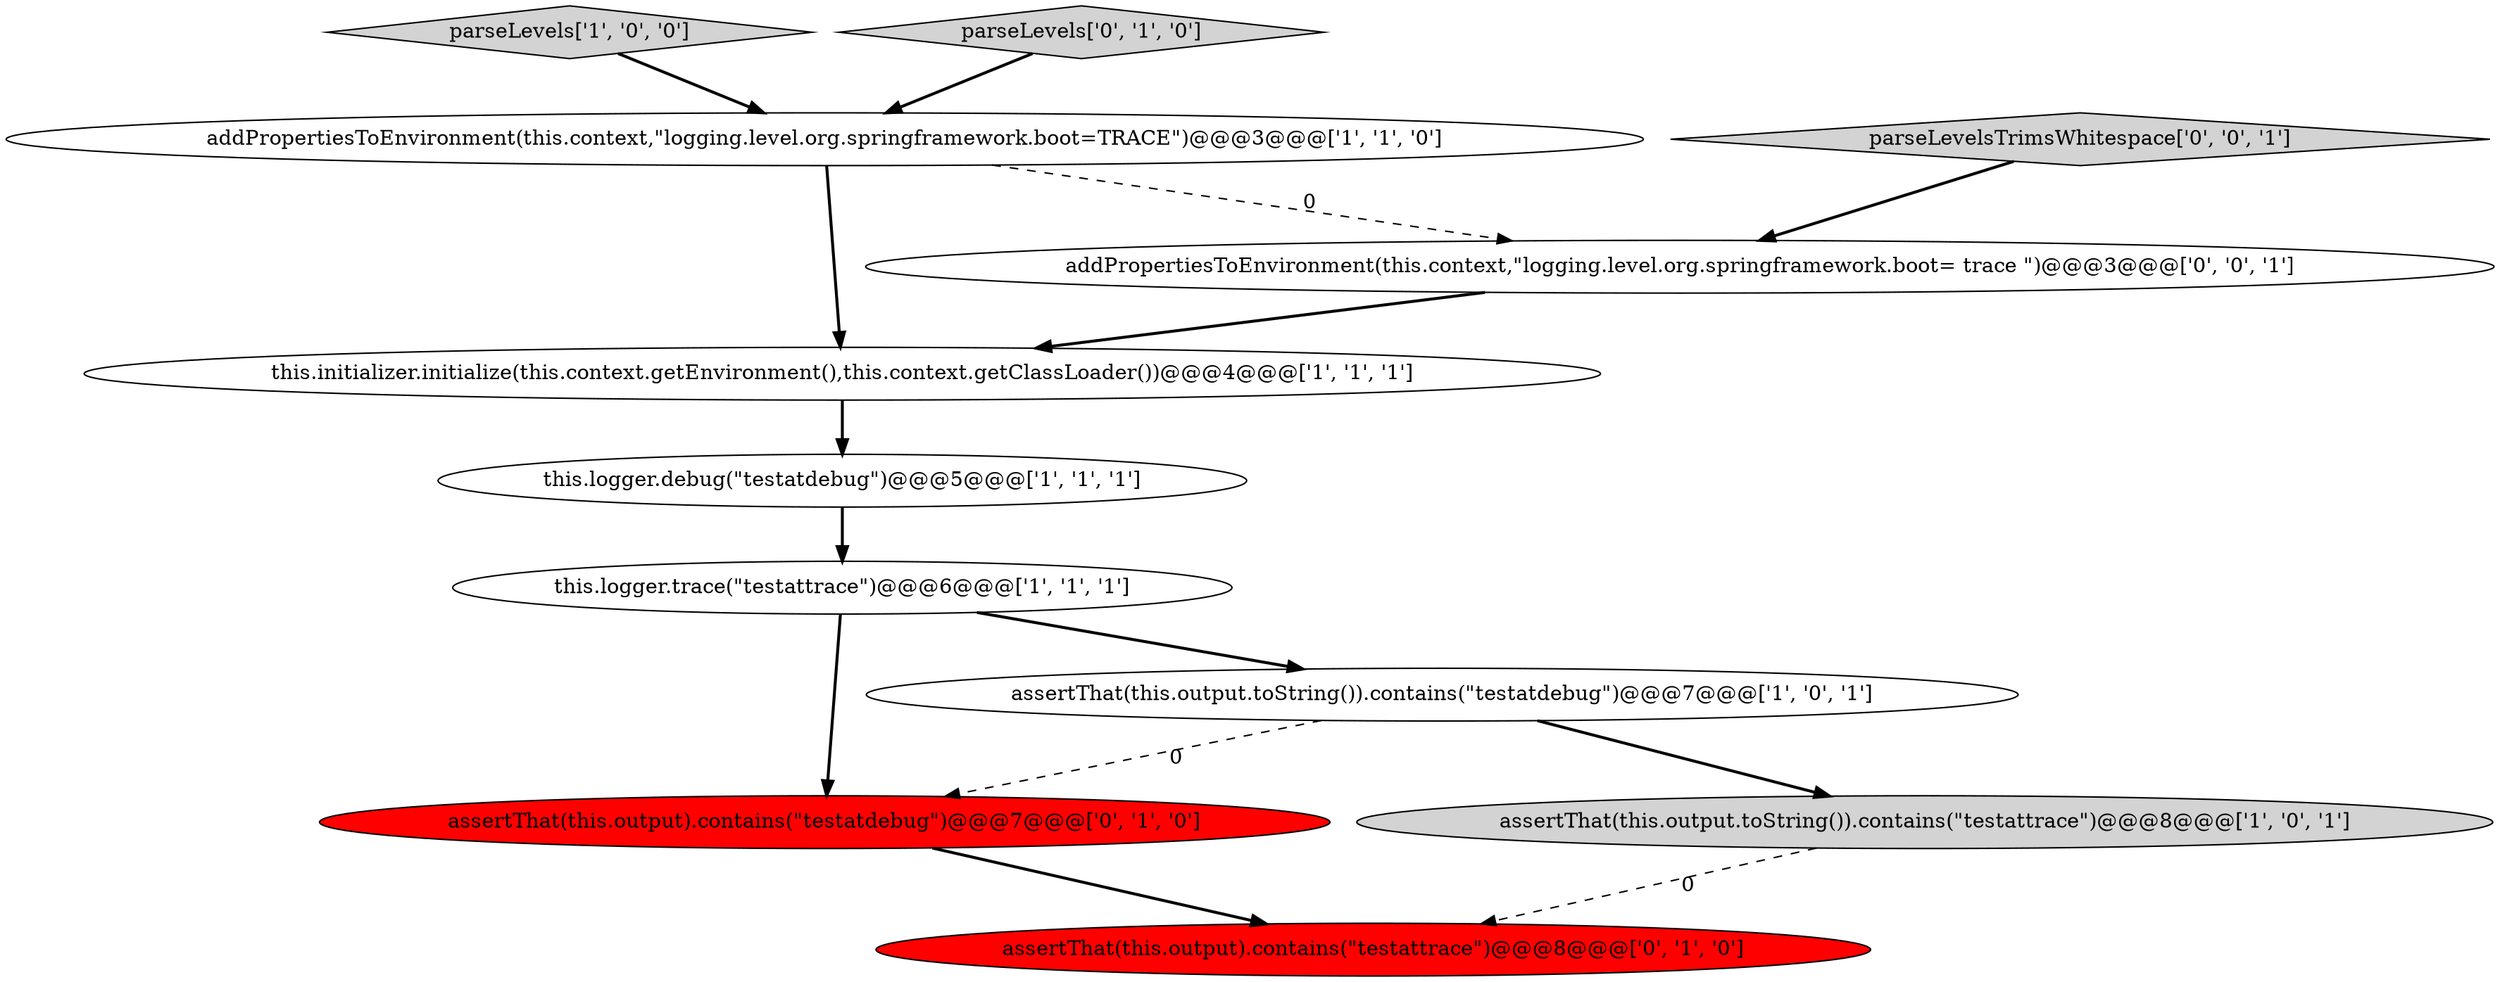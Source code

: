digraph {
3 [style = filled, label = "parseLevels['1', '0', '0']", fillcolor = lightgray, shape = diamond image = "AAA0AAABBB1BBB"];
9 [style = filled, label = "assertThat(this.output).contains(\"testattrace\")@@@8@@@['0', '1', '0']", fillcolor = red, shape = ellipse image = "AAA1AAABBB2BBB"];
4 [style = filled, label = "this.logger.debug(\"testatdebug\")@@@5@@@['1', '1', '1']", fillcolor = white, shape = ellipse image = "AAA0AAABBB1BBB"];
7 [style = filled, label = "assertThat(this.output).contains(\"testatdebug\")@@@7@@@['0', '1', '0']", fillcolor = red, shape = ellipse image = "AAA1AAABBB2BBB"];
0 [style = filled, label = "this.initializer.initialize(this.context.getEnvironment(),this.context.getClassLoader())@@@4@@@['1', '1', '1']", fillcolor = white, shape = ellipse image = "AAA0AAABBB1BBB"];
1 [style = filled, label = "addPropertiesToEnvironment(this.context,\"logging.level.org.springframework.boot=TRACE\")@@@3@@@['1', '1', '0']", fillcolor = white, shape = ellipse image = "AAA0AAABBB1BBB"];
8 [style = filled, label = "parseLevels['0', '1', '0']", fillcolor = lightgray, shape = diamond image = "AAA0AAABBB2BBB"];
10 [style = filled, label = "addPropertiesToEnvironment(this.context,\"logging.level.org.springframework.boot= trace \")@@@3@@@['0', '0', '1']", fillcolor = white, shape = ellipse image = "AAA0AAABBB3BBB"];
11 [style = filled, label = "parseLevelsTrimsWhitespace['0', '0', '1']", fillcolor = lightgray, shape = diamond image = "AAA0AAABBB3BBB"];
5 [style = filled, label = "assertThat(this.output.toString()).contains(\"testattrace\")@@@8@@@['1', '0', '1']", fillcolor = lightgray, shape = ellipse image = "AAA0AAABBB1BBB"];
6 [style = filled, label = "this.logger.trace(\"testattrace\")@@@6@@@['1', '1', '1']", fillcolor = white, shape = ellipse image = "AAA0AAABBB1BBB"];
2 [style = filled, label = "assertThat(this.output.toString()).contains(\"testatdebug\")@@@7@@@['1', '0', '1']", fillcolor = white, shape = ellipse image = "AAA0AAABBB1BBB"];
7->9 [style = bold, label=""];
8->1 [style = bold, label=""];
5->9 [style = dashed, label="0"];
1->0 [style = bold, label=""];
1->10 [style = dashed, label="0"];
6->7 [style = bold, label=""];
3->1 [style = bold, label=""];
2->7 [style = dashed, label="0"];
0->4 [style = bold, label=""];
4->6 [style = bold, label=""];
11->10 [style = bold, label=""];
10->0 [style = bold, label=""];
2->5 [style = bold, label=""];
6->2 [style = bold, label=""];
}
